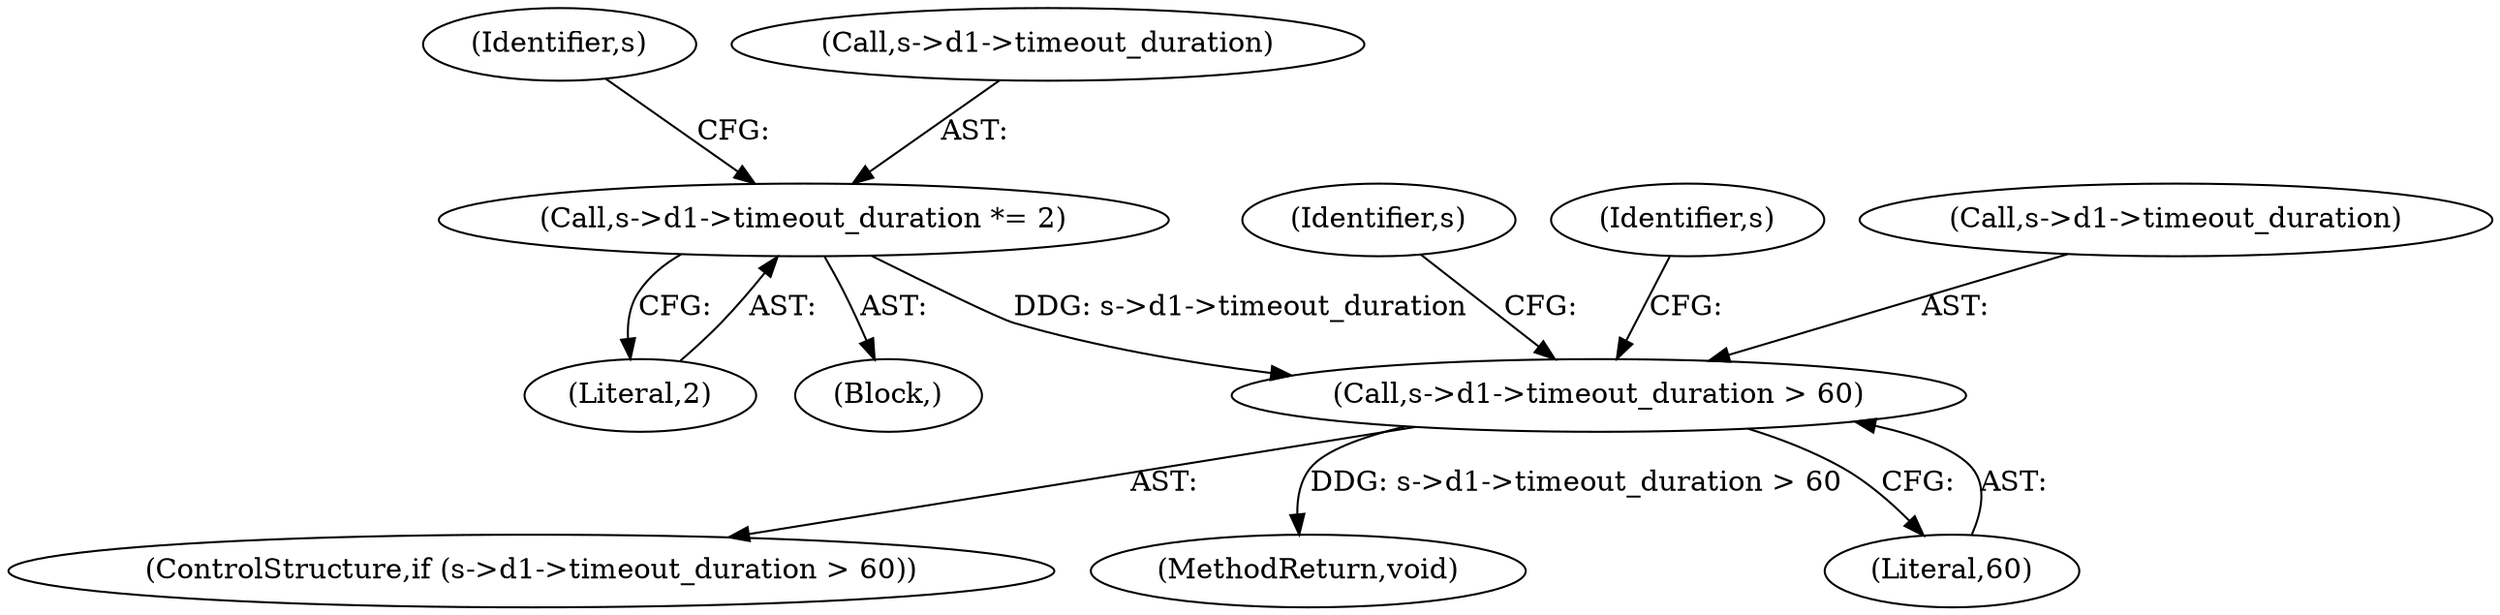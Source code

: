 digraph "0_openssl_f5c7f5dfbaf0d2f7d946d0fe86f08e6bcb36ed0d_0@pointer" {
"1000607" [label="(Call,s->d1->timeout_duration > 60)"];
"1000599" [label="(Call,s->d1->timeout_duration *= 2)"];
"1000606" [label="(ControlStructure,if (s->d1->timeout_duration > 60))"];
"1000599" [label="(Call,s->d1->timeout_duration *= 2)"];
"1000714" [label="(MethodReturn,void)"];
"1000610" [label="(Identifier,s)"];
"1000600" [label="(Call,s->d1->timeout_duration)"];
"1000613" [label="(Literal,60)"];
"1000607" [label="(Call,s->d1->timeout_duration > 60)"];
"1000617" [label="(Identifier,s)"];
"1000605" [label="(Literal,2)"];
"1000598" [label="(Block,)"];
"1000622" [label="(Identifier,s)"];
"1000608" [label="(Call,s->d1->timeout_duration)"];
"1000607" -> "1000606"  [label="AST: "];
"1000607" -> "1000613"  [label="CFG: "];
"1000608" -> "1000607"  [label="AST: "];
"1000613" -> "1000607"  [label="AST: "];
"1000617" -> "1000607"  [label="CFG: "];
"1000622" -> "1000607"  [label="CFG: "];
"1000607" -> "1000714"  [label="DDG: s->d1->timeout_duration > 60"];
"1000599" -> "1000607"  [label="DDG: s->d1->timeout_duration"];
"1000599" -> "1000598"  [label="AST: "];
"1000599" -> "1000605"  [label="CFG: "];
"1000600" -> "1000599"  [label="AST: "];
"1000605" -> "1000599"  [label="AST: "];
"1000610" -> "1000599"  [label="CFG: "];
}
